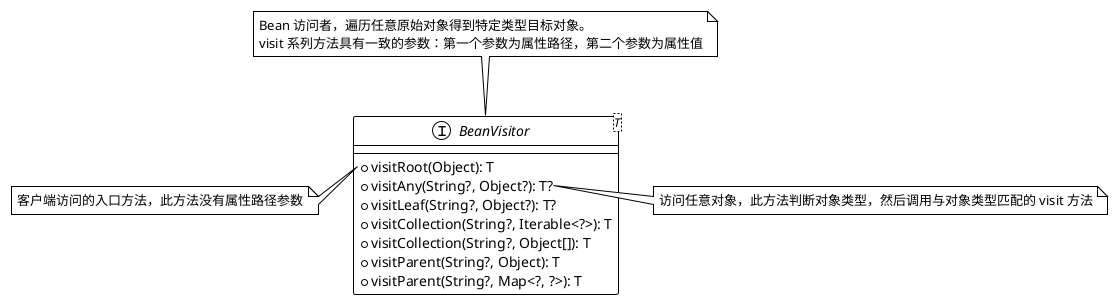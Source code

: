 @startuml

!theme plain
top to bottom direction
skinparam linetype ortho

interface BeanVisitor<T> {
  + visitRoot(Object): T
  + visitAny(String?, Object?): T?
  + visitLeaf(String?, Object?): T?
  + visitCollection(String?, Iterable<?>): T
  + visitCollection(String?, Object[]): T
  + visitParent(String?, Object): T
  + visitParent(String?, Map<?, ?>): T
}

note top
Bean 访问者，遍历任意原始对象得到特定类型目标对象。
visit 系列方法具有一致的参数：第一个参数为属性路径，第二个参数为属性值
end note

note left of BeanVisitor::visitRoot
客户端访问的入口方法，此方法没有属性路径参数
end note

note right of BeanVisitor::visitAny
访问任意对象，此方法判断对象类型，然后调用与对象类型匹配的 visit 方法
end note

@enduml

